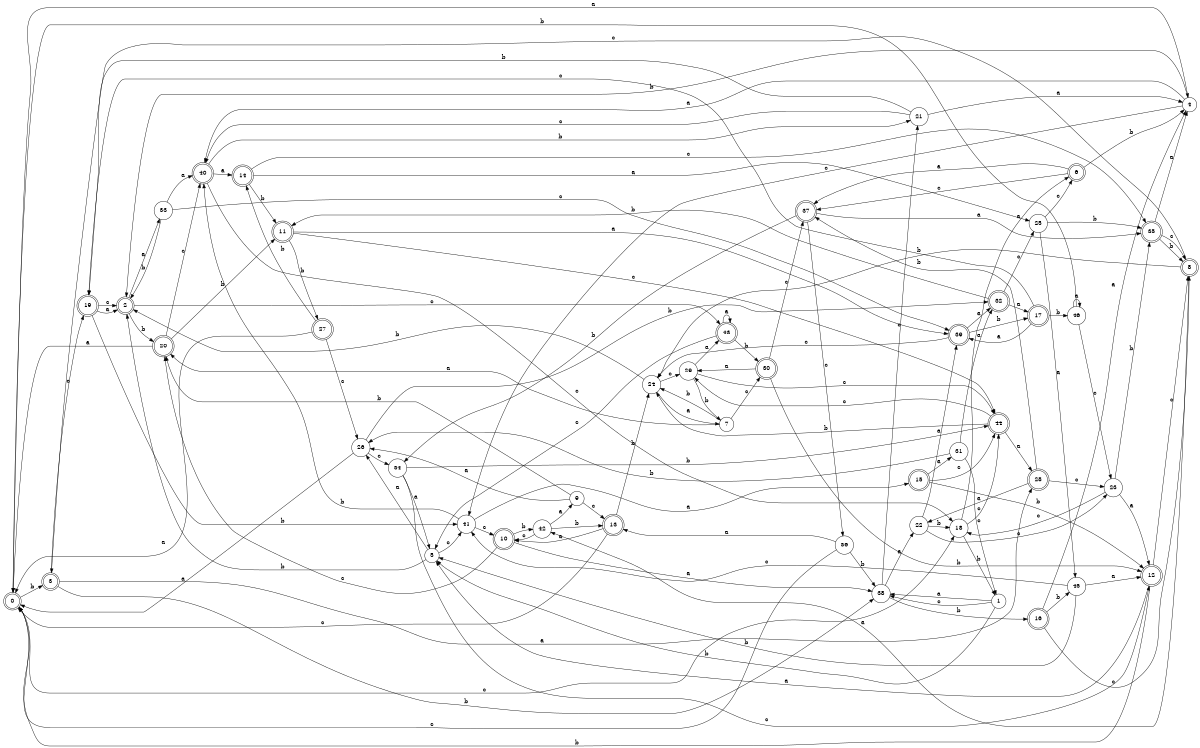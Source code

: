 digraph n38_2 {
__start0 [label="" shape="none"];

rankdir=LR;
size="8,5";

s0 [style="rounded,filled", color="black", fillcolor="white" shape="doublecircle", label="0"];
s1 [style="filled", color="black", fillcolor="white" shape="circle", label="1"];
s2 [style="rounded,filled", color="black", fillcolor="white" shape="doublecircle", label="2"];
s3 [style="rounded,filled", color="black", fillcolor="white" shape="doublecircle", label="3"];
s4 [style="filled", color="black", fillcolor="white" shape="circle", label="4"];
s5 [style="filled", color="black", fillcolor="white" shape="circle", label="5"];
s6 [style="rounded,filled", color="black", fillcolor="white" shape="doublecircle", label="6"];
s7 [style="filled", color="black", fillcolor="white" shape="circle", label="7"];
s8 [style="rounded,filled", color="black", fillcolor="white" shape="doublecircle", label="8"];
s9 [style="filled", color="black", fillcolor="white" shape="circle", label="9"];
s10 [style="rounded,filled", color="black", fillcolor="white" shape="doublecircle", label="10"];
s11 [style="rounded,filled", color="black", fillcolor="white" shape="doublecircle", label="11"];
s12 [style="rounded,filled", color="black", fillcolor="white" shape="doublecircle", label="12"];
s13 [style="rounded,filled", color="black", fillcolor="white" shape="doublecircle", label="13"];
s14 [style="rounded,filled", color="black", fillcolor="white" shape="doublecircle", label="14"];
s15 [style="rounded,filled", color="black", fillcolor="white" shape="doublecircle", label="15"];
s16 [style="rounded,filled", color="black", fillcolor="white" shape="doublecircle", label="16"];
s17 [style="rounded,filled", color="black", fillcolor="white" shape="doublecircle", label="17"];
s18 [style="filled", color="black", fillcolor="white" shape="circle", label="18"];
s19 [style="rounded,filled", color="black", fillcolor="white" shape="doublecircle", label="19"];
s20 [style="rounded,filled", color="black", fillcolor="white" shape="doublecircle", label="20"];
s21 [style="filled", color="black", fillcolor="white" shape="circle", label="21"];
s22 [style="filled", color="black", fillcolor="white" shape="circle", label="22"];
s23 [style="filled", color="black", fillcolor="white" shape="circle", label="23"];
s24 [style="filled", color="black", fillcolor="white" shape="circle", label="24"];
s25 [style="filled", color="black", fillcolor="white" shape="circle", label="25"];
s26 [style="filled", color="black", fillcolor="white" shape="circle", label="26"];
s27 [style="rounded,filled", color="black", fillcolor="white" shape="doublecircle", label="27"];
s28 [style="rounded,filled", color="black", fillcolor="white" shape="doublecircle", label="28"];
s29 [style="filled", color="black", fillcolor="white" shape="circle", label="29"];
s30 [style="rounded,filled", color="black", fillcolor="white" shape="doublecircle", label="30"];
s31 [style="filled", color="black", fillcolor="white" shape="circle", label="31"];
s32 [style="rounded,filled", color="black", fillcolor="white" shape="doublecircle", label="32"];
s33 [style="filled", color="black", fillcolor="white" shape="circle", label="33"];
s34 [style="filled", color="black", fillcolor="white" shape="circle", label="34"];
s35 [style="rounded,filled", color="black", fillcolor="white" shape="doublecircle", label="35"];
s36 [style="filled", color="black", fillcolor="white" shape="circle", label="36"];
s37 [style="rounded,filled", color="black", fillcolor="white" shape="doublecircle", label="37"];
s38 [style="filled", color="black", fillcolor="white" shape="circle", label="38"];
s39 [style="rounded,filled", color="black", fillcolor="white" shape="doublecircle", label="39"];
s40 [style="rounded,filled", color="black", fillcolor="white" shape="doublecircle", label="40"];
s41 [style="filled", color="black", fillcolor="white" shape="circle", label="41"];
s42 [style="filled", color="black", fillcolor="white" shape="circle", label="42"];
s43 [style="rounded,filled", color="black", fillcolor="white" shape="doublecircle", label="43"];
s44 [style="rounded,filled", color="black", fillcolor="white" shape="doublecircle", label="44"];
s45 [style="filled", color="black", fillcolor="white" shape="circle", label="45"];
s46 [style="filled", color="black", fillcolor="white" shape="circle", label="46"];
s0 -> s4 [label="a"];
s0 -> s3 [label="b"];
s0 -> s18 [label="c"];
s1 -> s38 [label="a"];
s1 -> s5 [label="b"];
s1 -> s38 [label="c"];
s2 -> s33 [label="a"];
s2 -> s20 [label="b"];
s2 -> s43 [label="c"];
s3 -> s28 [label="a"];
s3 -> s38 [label="b"];
s3 -> s19 [label="c"];
s4 -> s40 [label="a"];
s4 -> s2 [label="b"];
s4 -> s41 [label="c"];
s5 -> s26 [label="a"];
s5 -> s2 [label="b"];
s5 -> s41 [label="c"];
s6 -> s37 [label="a"];
s6 -> s4 [label="b"];
s6 -> s37 [label="c"];
s7 -> s20 [label="a"];
s7 -> s24 [label="b"];
s7 -> s30 [label="c"];
s8 -> s42 [label="a"];
s8 -> s24 [label="b"];
s8 -> s3 [label="c"];
s9 -> s26 [label="a"];
s9 -> s20 [label="b"];
s9 -> s13 [label="c"];
s10 -> s38 [label="a"];
s10 -> s42 [label="b"];
s10 -> s20 [label="c"];
s11 -> s39 [label="a"];
s11 -> s27 [label="b"];
s11 -> s44 [label="c"];
s12 -> s5 [label="a"];
s12 -> s0 [label="b"];
s12 -> s8 [label="c"];
s13 -> s10 [label="a"];
s13 -> s24 [label="b"];
s13 -> s0 [label="c"];
s14 -> s25 [label="a"];
s14 -> s11 [label="b"];
s14 -> s35 [label="c"];
s15 -> s31 [label="a"];
s15 -> s12 [label="b"];
s15 -> s44 [label="c"];
s16 -> s4 [label="a"];
s16 -> s45 [label="b"];
s16 -> s8 [label="c"];
s17 -> s39 [label="a"];
s17 -> s46 [label="b"];
s17 -> s19 [label="c"];
s18 -> s6 [label="a"];
s18 -> s1 [label="b"];
s18 -> s44 [label="c"];
s19 -> s2 [label="a"];
s19 -> s41 [label="b"];
s19 -> s2 [label="c"];
s20 -> s0 [label="a"];
s20 -> s11 [label="b"];
s20 -> s40 [label="c"];
s21 -> s4 [label="a"];
s21 -> s19 [label="b"];
s21 -> s40 [label="c"];
s22 -> s39 [label="a"];
s22 -> s18 [label="b"];
s22 -> s23 [label="c"];
s23 -> s12 [label="a"];
s23 -> s35 [label="b"];
s23 -> s18 [label="c"];
s24 -> s7 [label="a"];
s24 -> s2 [label="b"];
s24 -> s29 [label="c"];
s25 -> s45 [label="a"];
s25 -> s35 [label="b"];
s25 -> s6 [label="c"];
s26 -> s0 [label="a"];
s26 -> s32 [label="b"];
s26 -> s34 [label="c"];
s27 -> s0 [label="a"];
s27 -> s14 [label="b"];
s27 -> s26 [label="c"];
s28 -> s22 [label="a"];
s28 -> s37 [label="b"];
s28 -> s23 [label="c"];
s29 -> s43 [label="a"];
s29 -> s7 [label="b"];
s29 -> s44 [label="c"];
s30 -> s29 [label="a"];
s30 -> s12 [label="b"];
s30 -> s37 [label="c"];
s31 -> s32 [label="a"];
s31 -> s26 [label="b"];
s31 -> s1 [label="c"];
s32 -> s17 [label="a"];
s32 -> s11 [label="b"];
s32 -> s25 [label="c"];
s33 -> s40 [label="a"];
s33 -> s2 [label="b"];
s33 -> s39 [label="c"];
s34 -> s5 [label="a"];
s34 -> s44 [label="b"];
s34 -> s12 [label="c"];
s35 -> s4 [label="a"];
s35 -> s8 [label="b"];
s35 -> s8 [label="c"];
s36 -> s13 [label="a"];
s36 -> s38 [label="b"];
s36 -> s0 [label="c"];
s37 -> s35 [label="a"];
s37 -> s34 [label="b"];
s37 -> s36 [label="c"];
s38 -> s22 [label="a"];
s38 -> s16 [label="b"];
s38 -> s21 [label="c"];
s39 -> s32 [label="a"];
s39 -> s17 [label="b"];
s39 -> s24 [label="c"];
s40 -> s14 [label="a"];
s40 -> s21 [label="b"];
s40 -> s18 [label="c"];
s41 -> s15 [label="a"];
s41 -> s40 [label="b"];
s41 -> s10 [label="c"];
s42 -> s9 [label="a"];
s42 -> s13 [label="b"];
s42 -> s10 [label="c"];
s43 -> s43 [label="a"];
s43 -> s30 [label="b"];
s43 -> s5 [label="c"];
s44 -> s28 [label="a"];
s44 -> s24 [label="b"];
s44 -> s29 [label="c"];
s45 -> s12 [label="a"];
s45 -> s5 [label="b"];
s45 -> s41 [label="c"];
s46 -> s46 [label="a"];
s46 -> s0 [label="b"];
s46 -> s23 [label="c"];

}